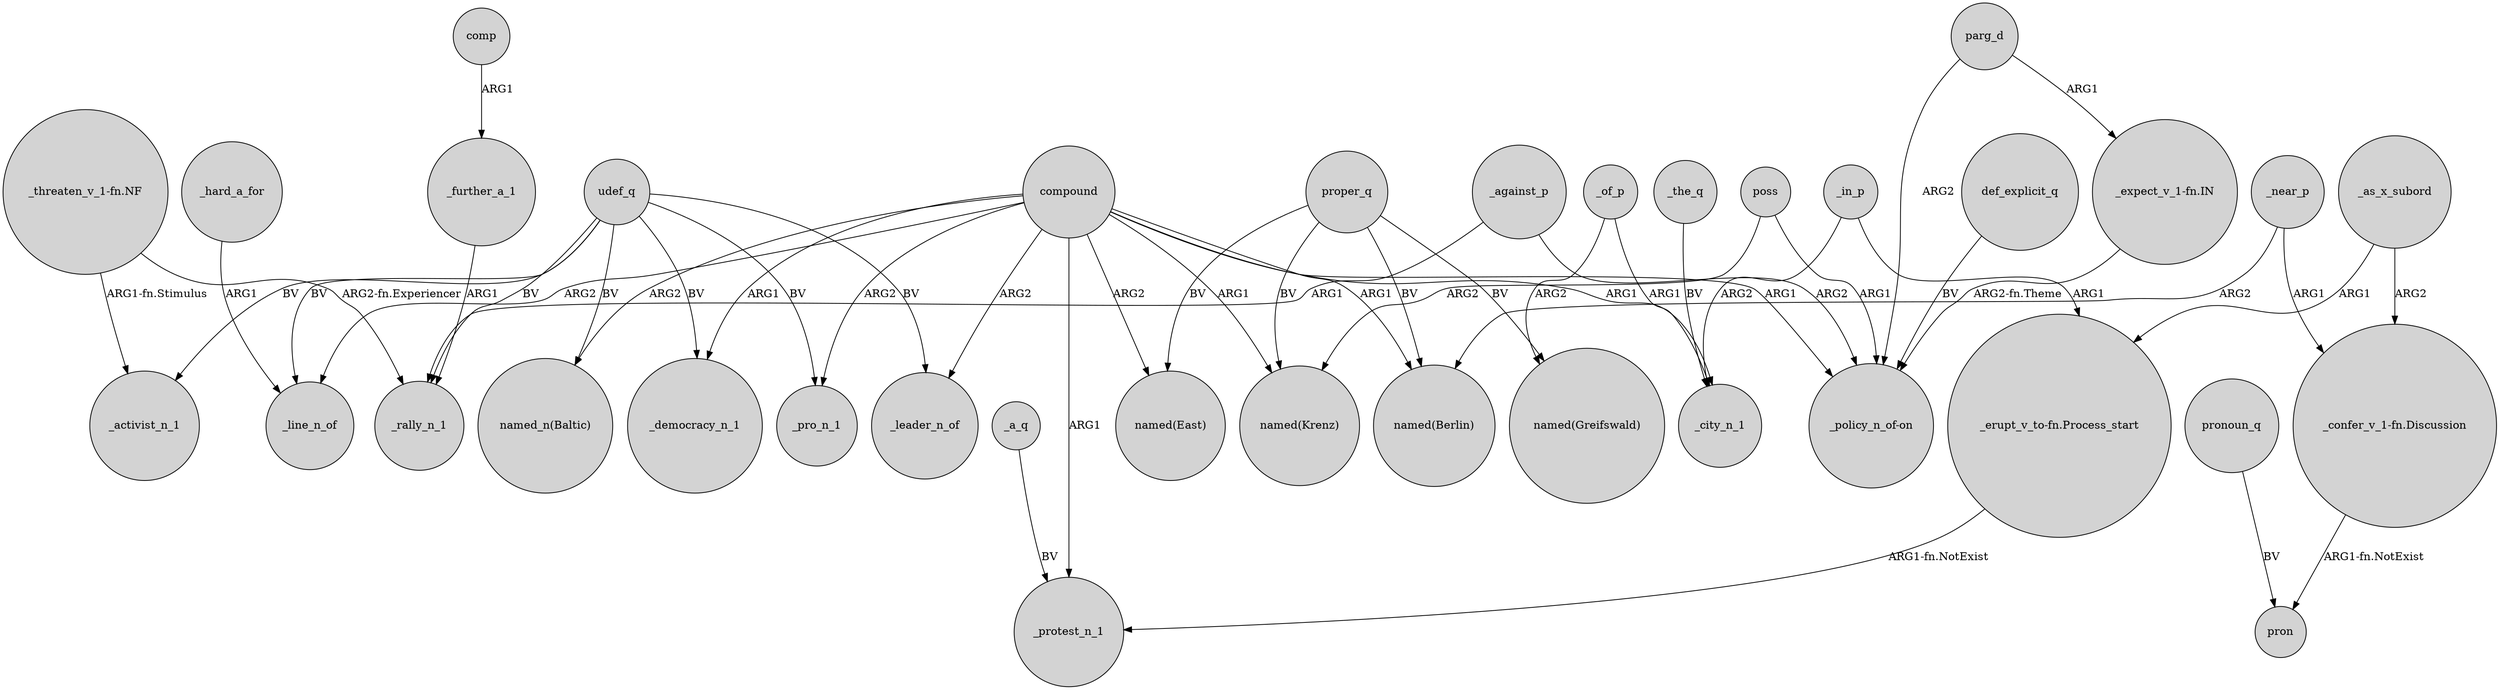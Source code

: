 digraph {
	node [shape=circle style=filled]
	compound -> _line_n_of [label=ARG2]
	udef_q -> _rally_n_1 [label=BV]
	compound -> "named_n(Baltic)" [label=ARG2]
	_as_x_subord -> "_confer_v_1-fn.Discussion" [label=ARG2]
	_further_a_1 -> _rally_n_1 [label=ARG1]
	_a_q -> _protest_n_1 [label=BV]
	"_threaten_v_1-fn.NF" -> _rally_n_1 [label="ARG2-fn.Experiencer"]
	compound -> _leader_n_of [label=ARG2]
	compound -> _pro_n_1 [label=ARG2]
	proper_q -> "named(Krenz)" [label=BV]
	_against_p -> "_policy_n_of-on" [label=ARG2]
	_near_p -> "_confer_v_1-fn.Discussion" [label=ARG1]
	_in_p -> "_erupt_v_to-fn.Process_start" [label=ARG1]
	udef_q -> "named_n(Baltic)" [label=BV]
	compound -> _city_n_1 [label=ARG1]
	_of_p -> "named(Greifswald)" [label=ARG2]
	poss -> "_policy_n_of-on" [label=ARG1]
	"_confer_v_1-fn.Discussion" -> pron [label="ARG1-fn.NotExist"]
	"_erupt_v_to-fn.Process_start" -> _protest_n_1 [label="ARG1-fn.NotExist"]
	_of_p -> _city_n_1 [label=ARG1]
	def_explicit_q -> "_policy_n_of-on" [label=BV]
	_against_p -> _rally_n_1 [label=ARG1]
	poss -> "named(Krenz)" [label=ARG2]
	_hard_a_for -> _line_n_of [label=ARG1]
	_in_p -> _city_n_1 [label=ARG2]
	pronoun_q -> pron [label=BV]
	udef_q -> _democracy_n_1 [label=BV]
	_as_x_subord -> "_erupt_v_to-fn.Process_start" [label=ARG1]
	"_expect_v_1-fn.IN" -> "_policy_n_of-on" [label="ARG2-fn.Theme"]
	compound -> "_policy_n_of-on" [label=ARG1]
	comp -> _further_a_1 [label=ARG1]
	udef_q -> _pro_n_1 [label=BV]
	udef_q -> _line_n_of [label=BV]
	parg_d -> "_expect_v_1-fn.IN" [label=ARG1]
	proper_q -> "named(Greifswald)" [label=BV]
	"_threaten_v_1-fn.NF" -> _activist_n_1 [label="ARG1-fn.Stimulus"]
	_the_q -> _city_n_1 [label=BV]
	udef_q -> _activist_n_1 [label=BV]
	compound -> "named(Krenz)" [label=ARG1]
	compound -> _democracy_n_1 [label=ARG1]
	compound -> "named(Berlin)" [label=ARG1]
	parg_d -> "_policy_n_of-on" [label=ARG2]
	_near_p -> "named(Berlin)" [label=ARG2]
	proper_q -> "named(Berlin)" [label=BV]
	compound -> _protest_n_1 [label=ARG1]
	proper_q -> "named(East)" [label=BV]
	udef_q -> _leader_n_of [label=BV]
	compound -> "named(East)" [label=ARG2]
}
